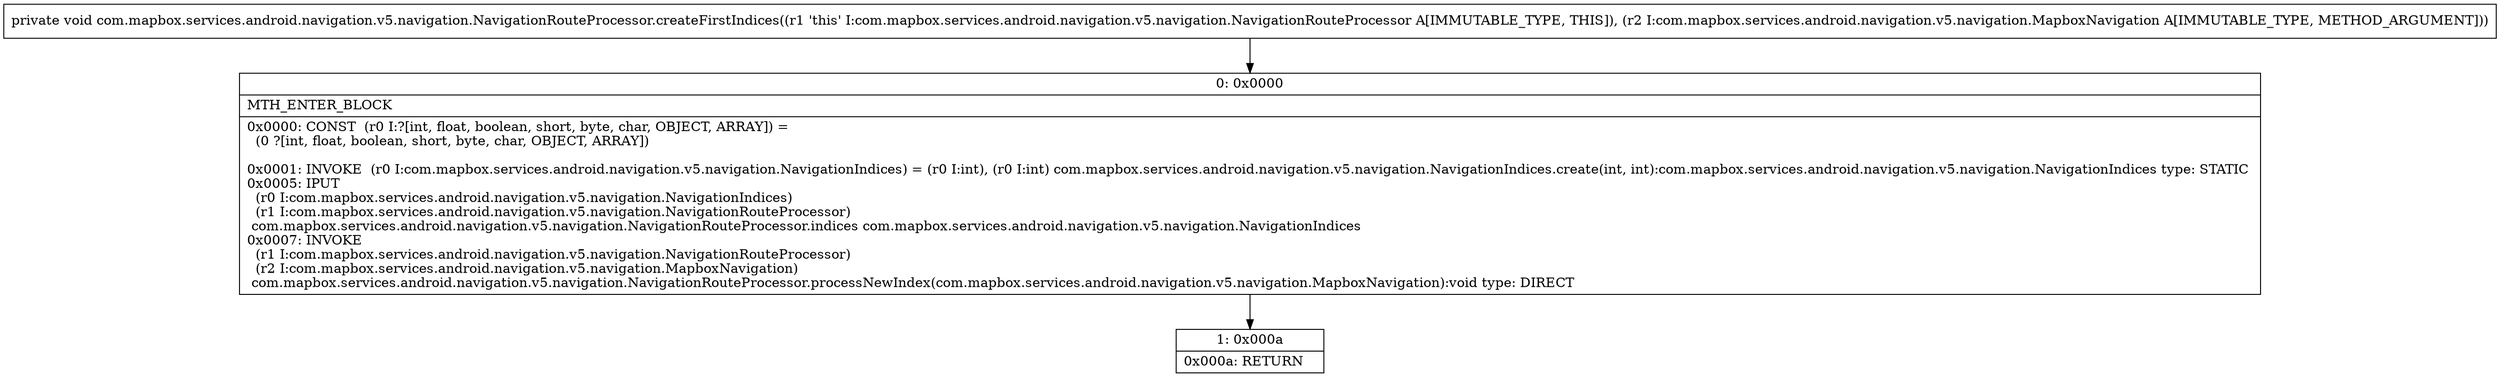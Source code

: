 digraph "CFG forcom.mapbox.services.android.navigation.v5.navigation.NavigationRouteProcessor.createFirstIndices(Lcom\/mapbox\/services\/android\/navigation\/v5\/navigation\/MapboxNavigation;)V" {
Node_0 [shape=record,label="{0\:\ 0x0000|MTH_ENTER_BLOCK\l|0x0000: CONST  (r0 I:?[int, float, boolean, short, byte, char, OBJECT, ARRAY]) = \l  (0 ?[int, float, boolean, short, byte, char, OBJECT, ARRAY])\l \l0x0001: INVOKE  (r0 I:com.mapbox.services.android.navigation.v5.navigation.NavigationIndices) = (r0 I:int), (r0 I:int) com.mapbox.services.android.navigation.v5.navigation.NavigationIndices.create(int, int):com.mapbox.services.android.navigation.v5.navigation.NavigationIndices type: STATIC \l0x0005: IPUT  \l  (r0 I:com.mapbox.services.android.navigation.v5.navigation.NavigationIndices)\l  (r1 I:com.mapbox.services.android.navigation.v5.navigation.NavigationRouteProcessor)\l com.mapbox.services.android.navigation.v5.navigation.NavigationRouteProcessor.indices com.mapbox.services.android.navigation.v5.navigation.NavigationIndices \l0x0007: INVOKE  \l  (r1 I:com.mapbox.services.android.navigation.v5.navigation.NavigationRouteProcessor)\l  (r2 I:com.mapbox.services.android.navigation.v5.navigation.MapboxNavigation)\l com.mapbox.services.android.navigation.v5.navigation.NavigationRouteProcessor.processNewIndex(com.mapbox.services.android.navigation.v5.navigation.MapboxNavigation):void type: DIRECT \l}"];
Node_1 [shape=record,label="{1\:\ 0x000a|0x000a: RETURN   \l}"];
MethodNode[shape=record,label="{private void com.mapbox.services.android.navigation.v5.navigation.NavigationRouteProcessor.createFirstIndices((r1 'this' I:com.mapbox.services.android.navigation.v5.navigation.NavigationRouteProcessor A[IMMUTABLE_TYPE, THIS]), (r2 I:com.mapbox.services.android.navigation.v5.navigation.MapboxNavigation A[IMMUTABLE_TYPE, METHOD_ARGUMENT])) }"];
MethodNode -> Node_0;
Node_0 -> Node_1;
}

